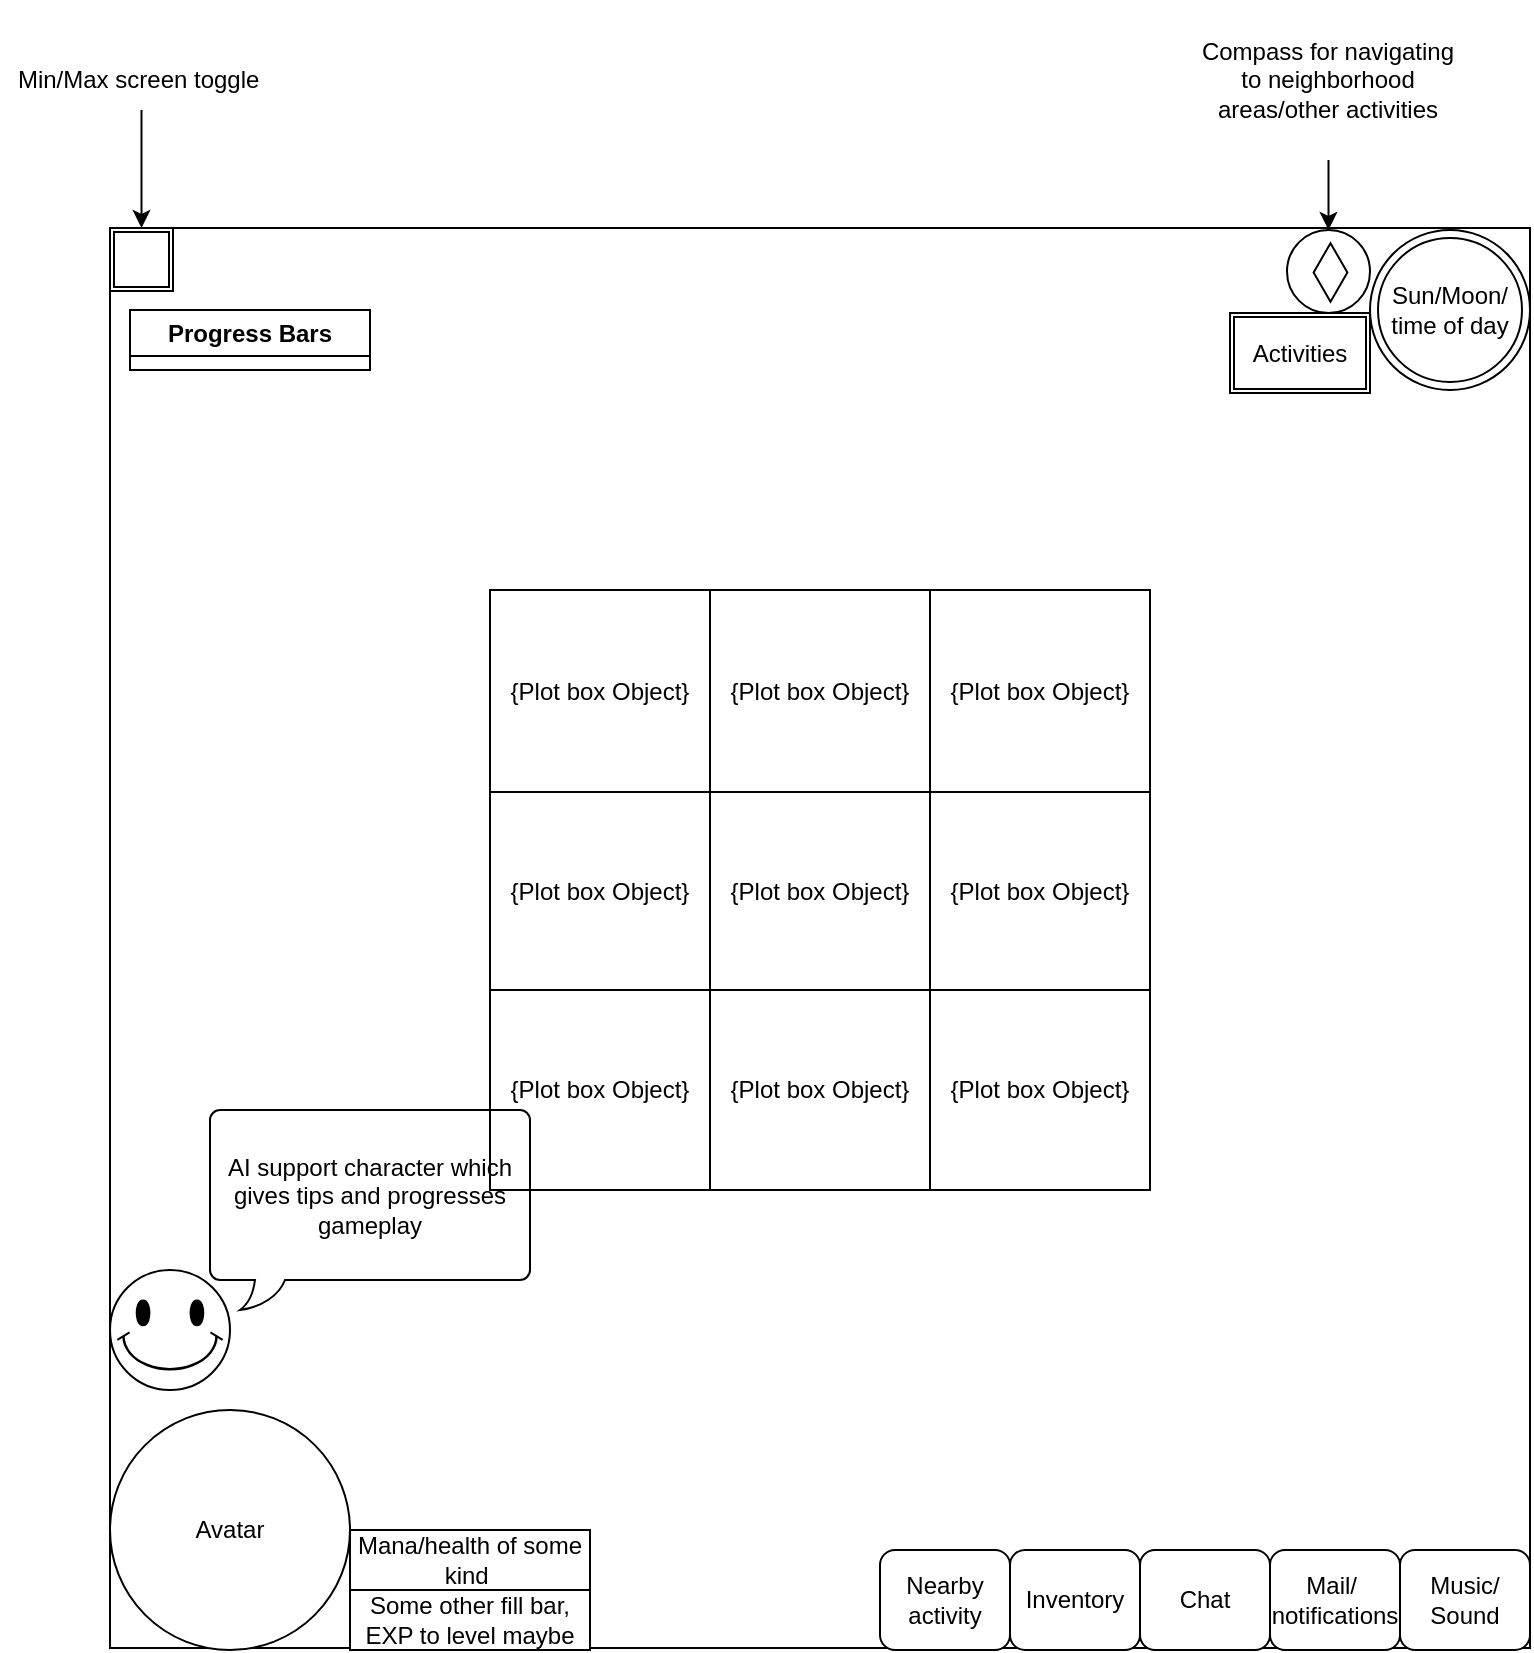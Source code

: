 <mxfile version="21.7.1" type="github">
  <diagram name="Page-1" id="LZHwuz6B-2tiDk-ijNwM">
    <mxGraphModel dx="1120" dy="4870" grid="1" gridSize="10" guides="1" tooltips="1" connect="1" arrows="1" fold="1" page="1" pageScale="1" pageWidth="850" pageHeight="1100" math="0" shadow="0">
      <root>
        <mxCell id="0" />
        <mxCell id="1" parent="0" />
        <mxCell id="kMZlJOO0ke-WUNNidRdG-1" value="" style="whiteSpace=wrap;html=1;aspect=fixed;" parent="1" vertex="1">
          <mxGeometry x="80" y="-3311" width="710" height="710" as="geometry" />
        </mxCell>
        <mxCell id="kMZlJOO0ke-WUNNidRdG-2" value="Inventory" style="rounded=1;whiteSpace=wrap;html=1;" parent="1" vertex="1">
          <mxGeometry x="530" y="-2650" width="65" height="50" as="geometry" />
        </mxCell>
        <mxCell id="kMZlJOO0ke-WUNNidRdG-3" value="Chat" style="rounded=1;whiteSpace=wrap;html=1;" parent="1" vertex="1">
          <mxGeometry x="595" y="-2650" width="65" height="50" as="geometry" />
        </mxCell>
        <mxCell id="kMZlJOO0ke-WUNNidRdG-5" value="Progress Bars" style="swimlane;whiteSpace=wrap;html=1;" parent="1" vertex="1" collapsed="1">
          <mxGeometry x="90" y="-3270" width="120" height="30" as="geometry">
            <mxRectangle x="90" y="-3270" width="190" height="200" as="alternateBounds" />
          </mxGeometry>
        </mxCell>
        <mxCell id="kMZlJOO0ke-WUNNidRdG-27" value="" style="line;strokeWidth=2;html=1;" parent="kMZlJOO0ke-WUNNidRdG-5" vertex="1">
          <mxGeometry x="10" y="30" width="150" height="10" as="geometry" />
        </mxCell>
        <mxCell id="kMZlJOO0ke-WUNNidRdG-28" value="" style="line;strokeWidth=2;html=1;fillColor=#54FF54;" parent="kMZlJOO0ke-WUNNidRdG-5" vertex="1">
          <mxGeometry x="10" y="40" width="130" height="10" as="geometry" />
        </mxCell>
        <mxCell id="kMZlJOO0ke-WUNNidRdG-29" value="" style="line;strokeWidth=2;html=1;" parent="kMZlJOO0ke-WUNNidRdG-5" vertex="1">
          <mxGeometry x="10" y="50" width="110" height="10" as="geometry" />
        </mxCell>
        <mxCell id="kMZlJOO0ke-WUNNidRdG-30" value="" style="line;strokeWidth=2;html=1;fillColor=#CCFF99;" parent="kMZlJOO0ke-WUNNidRdG-5" vertex="1">
          <mxGeometry x="10" y="60" width="160" height="10" as="geometry" />
        </mxCell>
        <mxCell id="kMZlJOO0ke-WUNNidRdG-9" value="Music/&lt;br&gt;Sound" style="rounded=1;whiteSpace=wrap;html=1;" parent="1" vertex="1">
          <mxGeometry x="725" y="-2650" width="65" height="50" as="geometry" />
        </mxCell>
        <mxCell id="kMZlJOO0ke-WUNNidRdG-10" value="Mail/&amp;nbsp; &lt;br&gt;notifications&lt;br&gt;" style="rounded=1;whiteSpace=wrap;html=1;" parent="1" vertex="1">
          <mxGeometry x="660" y="-2650" width="65" height="50" as="geometry" />
        </mxCell>
        <mxCell id="kMZlJOO0ke-WUNNidRdG-12" value="Avatar" style="ellipse;whiteSpace=wrap;html=1;aspect=fixed;" parent="1" vertex="1">
          <mxGeometry x="80" y="-2720" width="120" height="120" as="geometry" />
        </mxCell>
        <mxCell id="kMZlJOO0ke-WUNNidRdG-13" value="Mana/health of some kind&amp;nbsp;" style="rounded=0;whiteSpace=wrap;html=1;" parent="1" vertex="1">
          <mxGeometry x="200" y="-2660" width="120" height="30" as="geometry" />
        </mxCell>
        <mxCell id="kMZlJOO0ke-WUNNidRdG-14" value="Some other fill bar, EXP to level maybe" style="rounded=0;whiteSpace=wrap;html=1;" parent="1" vertex="1">
          <mxGeometry x="200" y="-2630" width="120" height="30" as="geometry" />
        </mxCell>
        <mxCell id="kMZlJOO0ke-WUNNidRdG-22" value="AI support character which gives tips and progresses gameplay" style="whiteSpace=wrap;html=1;shape=mxgraph.basic.roundRectCallout;dx=30;dy=15;size=5;boundedLbl=1;" parent="1" vertex="1">
          <mxGeometry x="130" y="-2870" width="160" height="100" as="geometry" />
        </mxCell>
        <mxCell id="kMZlJOO0ke-WUNNidRdG-23" value="" style="verticalLabelPosition=bottom;verticalAlign=top;html=1;shape=mxgraph.basic.smiley" parent="1" vertex="1">
          <mxGeometry x="80" y="-2790" width="60" height="60" as="geometry" />
        </mxCell>
        <mxCell id="kMZlJOO0ke-WUNNidRdG-32" value="" style="shape=ext;double=1;whiteSpace=wrap;html=1;aspect=fixed;" parent="1" vertex="1">
          <mxGeometry x="80" y="-3311" width="31.5" height="31.5" as="geometry" />
        </mxCell>
        <mxCell id="kMZlJOO0ke-WUNNidRdG-31" value="Sun/Moon/&lt;br&gt;time of day" style="ellipse;shape=doubleEllipse;whiteSpace=wrap;html=1;aspect=fixed;" parent="1" vertex="1">
          <mxGeometry x="710" y="-3310" width="80" height="80" as="geometry" />
        </mxCell>
        <mxCell id="kMZlJOO0ke-WUNNidRdG-37" value="" style="ellipse;whiteSpace=wrap;html=1;aspect=fixed;" parent="1" vertex="1">
          <mxGeometry x="668.5" y="-3310" width="41.5" height="41.5" as="geometry" />
        </mxCell>
        <mxCell id="kMZlJOO0ke-WUNNidRdG-35" value="" style="html=1;whiteSpace=wrap;aspect=fixed;shape=isoRectangle;rotation=-90;" parent="1" vertex="1">
          <mxGeometry x="675.62" y="-3297.56" width="29.26" height="17.56" as="geometry" />
        </mxCell>
        <mxCell id="kMZlJOO0ke-WUNNidRdG-44" style="edgeStyle=none;rounded=0;orthogonalLoop=1;jettySize=auto;html=1;exitX=0.5;exitY=1;exitDx=0;exitDy=0;entryX=0.5;entryY=0;entryDx=0;entryDy=0;" parent="1" source="kMZlJOO0ke-WUNNidRdG-43" target="kMZlJOO0ke-WUNNidRdG-32" edge="1">
          <mxGeometry relative="1" as="geometry" />
        </mxCell>
        <mxCell id="kMZlJOO0ke-WUNNidRdG-43" value="Min/Max screen toggle&amp;nbsp;" style="text;strokeColor=none;align=center;fillColor=none;html=1;verticalAlign=middle;whiteSpace=wrap;rounded=0;" parent="1" vertex="1">
          <mxGeometry x="25.75" y="-3400" width="140" height="30" as="geometry" />
        </mxCell>
        <mxCell id="kMZlJOO0ke-WUNNidRdG-46" style="edgeStyle=none;rounded=0;orthogonalLoop=1;jettySize=auto;html=1;exitX=0.5;exitY=1;exitDx=0;exitDy=0;" parent="1" source="kMZlJOO0ke-WUNNidRdG-45" target="kMZlJOO0ke-WUNNidRdG-37" edge="1">
          <mxGeometry relative="1" as="geometry" />
        </mxCell>
        <mxCell id="kMZlJOO0ke-WUNNidRdG-45" value="Compass for navigating to neighborhood areas/other activities&lt;br&gt;" style="text;strokeColor=none;align=center;fillColor=none;html=1;verticalAlign=middle;whiteSpace=wrap;rounded=0;" parent="1" vertex="1">
          <mxGeometry x="619.25" y="-3425" width="140" height="80" as="geometry" />
        </mxCell>
        <mxCell id="kMZlJOO0ke-WUNNidRdG-48" value="Nearby activity" style="rounded=1;whiteSpace=wrap;html=1;" parent="1" vertex="1">
          <mxGeometry x="465" y="-2650" width="65" height="50" as="geometry" />
        </mxCell>
        <mxCell id="Yt03Swh4adIQ6jjlrtOa-1" value="" style="childLayout=tableLayout;recursiveResize=0;shadow=0;fillColor=none;" vertex="1" parent="1">
          <mxGeometry x="270" y="-3130" width="330" height="300" as="geometry" />
        </mxCell>
        <mxCell id="Yt03Swh4adIQ6jjlrtOa-2" value="" style="shape=tableRow;horizontal=0;startSize=0;swimlaneHead=0;swimlaneBody=0;top=0;left=0;bottom=0;right=0;dropTarget=0;collapsible=0;recursiveResize=0;expand=0;fontStyle=0;fillColor=none;strokeColor=inherit;" vertex="1" parent="Yt03Swh4adIQ6jjlrtOa-1">
          <mxGeometry width="330" height="101" as="geometry" />
        </mxCell>
        <mxCell id="Yt03Swh4adIQ6jjlrtOa-3" value="{Plot box Object}" style="connectable=0;recursiveResize=0;strokeColor=inherit;fillColor=none;align=center;whiteSpace=wrap;html=1;" vertex="1" parent="Yt03Swh4adIQ6jjlrtOa-2">
          <mxGeometry width="110" height="101" as="geometry">
            <mxRectangle width="110" height="101" as="alternateBounds" />
          </mxGeometry>
        </mxCell>
        <mxCell id="Yt03Swh4adIQ6jjlrtOa-4" value="{Plot box Object}" style="connectable=0;recursiveResize=0;strokeColor=inherit;fillColor=none;align=center;whiteSpace=wrap;html=1;" vertex="1" parent="Yt03Swh4adIQ6jjlrtOa-2">
          <mxGeometry x="110" width="110" height="101" as="geometry">
            <mxRectangle width="110" height="101" as="alternateBounds" />
          </mxGeometry>
        </mxCell>
        <mxCell id="Yt03Swh4adIQ6jjlrtOa-5" value="{Plot box Object}" style="connectable=0;recursiveResize=0;strokeColor=inherit;fillColor=none;align=center;whiteSpace=wrap;html=1;" vertex="1" parent="Yt03Swh4adIQ6jjlrtOa-2">
          <mxGeometry x="220" width="110" height="101" as="geometry">
            <mxRectangle width="110" height="101" as="alternateBounds" />
          </mxGeometry>
        </mxCell>
        <mxCell id="Yt03Swh4adIQ6jjlrtOa-6" style="shape=tableRow;horizontal=0;startSize=0;swimlaneHead=0;swimlaneBody=0;top=0;left=0;bottom=0;right=0;dropTarget=0;collapsible=0;recursiveResize=0;expand=0;fontStyle=0;fillColor=none;strokeColor=inherit;" vertex="1" parent="Yt03Swh4adIQ6jjlrtOa-1">
          <mxGeometry y="101" width="330" height="99" as="geometry" />
        </mxCell>
        <mxCell id="Yt03Swh4adIQ6jjlrtOa-7" value="{Plot box Object}" style="connectable=0;recursiveResize=0;strokeColor=inherit;fillColor=none;align=center;whiteSpace=wrap;html=1;" vertex="1" parent="Yt03Swh4adIQ6jjlrtOa-6">
          <mxGeometry width="110" height="99" as="geometry">
            <mxRectangle width="110" height="99" as="alternateBounds" />
          </mxGeometry>
        </mxCell>
        <mxCell id="Yt03Swh4adIQ6jjlrtOa-8" value="{Plot box Object}" style="connectable=0;recursiveResize=0;strokeColor=inherit;fillColor=none;align=center;whiteSpace=wrap;html=1;" vertex="1" parent="Yt03Swh4adIQ6jjlrtOa-6">
          <mxGeometry x="110" width="110" height="99" as="geometry">
            <mxRectangle width="110" height="99" as="alternateBounds" />
          </mxGeometry>
        </mxCell>
        <mxCell id="Yt03Swh4adIQ6jjlrtOa-9" value="{Plot box Object}" style="connectable=0;recursiveResize=0;strokeColor=inherit;fillColor=none;align=center;whiteSpace=wrap;html=1;" vertex="1" parent="Yt03Swh4adIQ6jjlrtOa-6">
          <mxGeometry x="220" width="110" height="99" as="geometry">
            <mxRectangle width="110" height="99" as="alternateBounds" />
          </mxGeometry>
        </mxCell>
        <mxCell id="Yt03Swh4adIQ6jjlrtOa-10" style="shape=tableRow;horizontal=0;startSize=0;swimlaneHead=0;swimlaneBody=0;top=0;left=0;bottom=0;right=0;dropTarget=0;collapsible=0;recursiveResize=0;expand=0;fontStyle=0;fillColor=none;strokeColor=inherit;" vertex="1" parent="Yt03Swh4adIQ6jjlrtOa-1">
          <mxGeometry y="200" width="330" height="100" as="geometry" />
        </mxCell>
        <mxCell id="Yt03Swh4adIQ6jjlrtOa-11" value="{Plot box Object}" style="connectable=0;recursiveResize=0;strokeColor=inherit;fillColor=none;align=center;whiteSpace=wrap;html=1;" vertex="1" parent="Yt03Swh4adIQ6jjlrtOa-10">
          <mxGeometry width="110" height="100" as="geometry">
            <mxRectangle width="110" height="100" as="alternateBounds" />
          </mxGeometry>
        </mxCell>
        <mxCell id="Yt03Swh4adIQ6jjlrtOa-12" value="{Plot box Object}" style="connectable=0;recursiveResize=0;strokeColor=inherit;fillColor=none;align=center;whiteSpace=wrap;html=1;" vertex="1" parent="Yt03Swh4adIQ6jjlrtOa-10">
          <mxGeometry x="110" width="110" height="100" as="geometry">
            <mxRectangle width="110" height="100" as="alternateBounds" />
          </mxGeometry>
        </mxCell>
        <mxCell id="Yt03Swh4adIQ6jjlrtOa-13" value="{Plot box Object}" style="connectable=0;recursiveResize=0;strokeColor=inherit;fillColor=none;align=center;whiteSpace=wrap;html=1;" vertex="1" parent="Yt03Swh4adIQ6jjlrtOa-10">
          <mxGeometry x="220" width="110" height="100" as="geometry">
            <mxRectangle width="110" height="100" as="alternateBounds" />
          </mxGeometry>
        </mxCell>
        <mxCell id="Yt03Swh4adIQ6jjlrtOa-14" value="Activities" style="shape=ext;double=1;rounded=0;whiteSpace=wrap;html=1;" vertex="1" parent="1">
          <mxGeometry x="640" y="-3268.5" width="70" height="40" as="geometry" />
        </mxCell>
      </root>
    </mxGraphModel>
  </diagram>
</mxfile>
